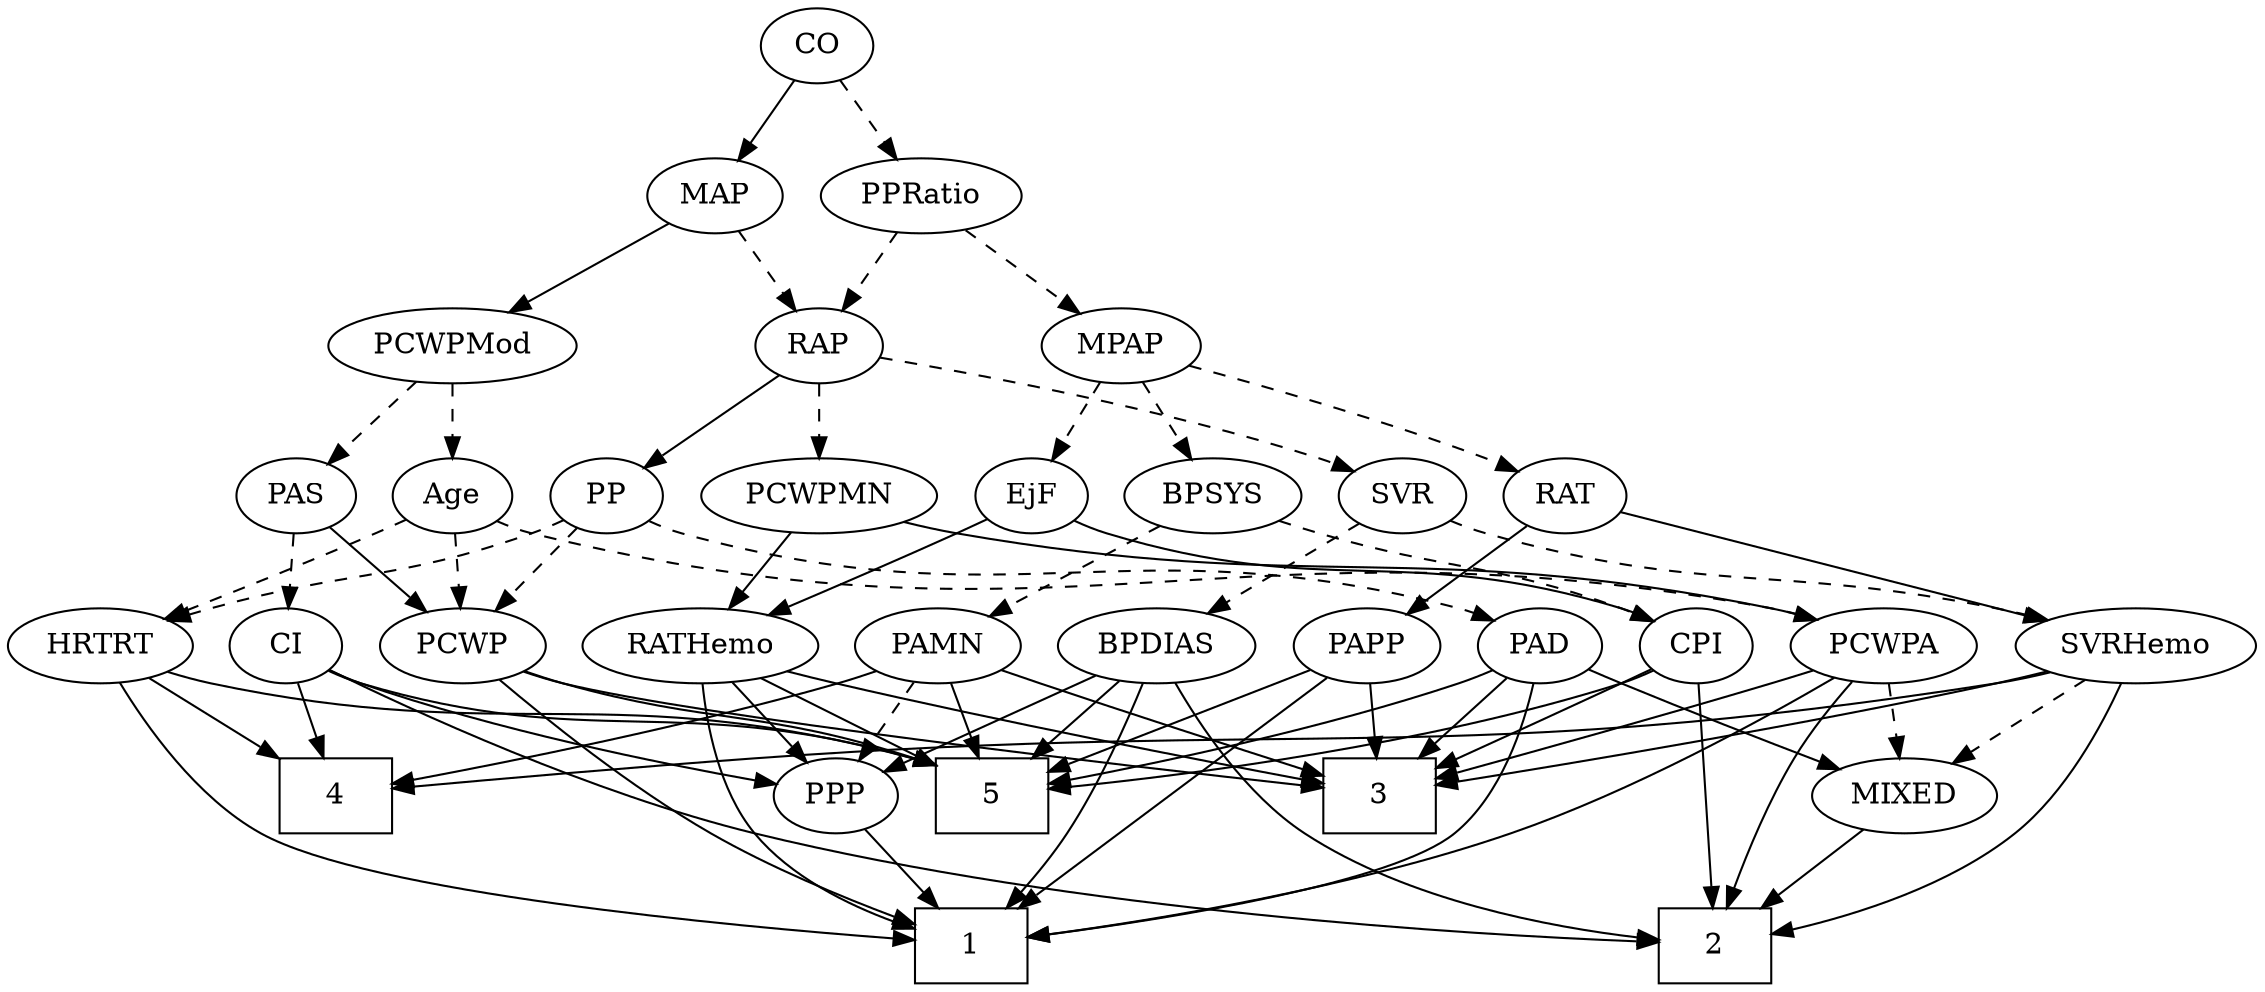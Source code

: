 strict digraph {
	graph [bb="0,0,997.84,468"];
	node [label="\N"];
	1	[height=0.5,
		pos="551.6,18",
		shape=box,
		width=0.75];
	2	[height=0.5,
		pos="407.6,18",
		shape=box,
		width=0.75];
	3	[height=0.5,
		pos="496.6,90",
		shape=box,
		width=0.75];
	4	[height=0.5,
		pos="386.6,90",
		shape=box,
		width=0.75];
	5	[height=0.5,
		pos="568.6,90",
		shape=box,
		width=0.75];
	Age	[height=0.5,
		pos="261.6,234",
		width=0.75];
	PCWPA	[height=0.5,
		pos="41.596,162",
		width=1.1555];
	Age -> PCWPA	[pos="e,73.398,173.7 237.49,225.59 204.66,215.46 144.09,196.65 92.596,180 89.488,178.99 86.277,177.95 83.048,176.89",
		style=dashed];
	PCWP	[height=0.5,
		pos="427.6,162",
		width=0.97491];
	Age -> PCWP	[pos="e,400.53,173.54 282.83,222.74 287.66,220.47 292.79,218.11 297.6,216 328.86,202.26 364.84,187.68 391.01,177.3",
		style=dashed];
	HRTRT	[height=0.5,
		pos="334.6,162",
		width=1.1013];
	Age -> HRTRT	[pos="e,318.32,178.61 276.37,218.83 286.25,209.36 299.48,196.67 310.83,185.79",
		style=dashed];
	EjF	[height=0.5,
		pos="835.6,234",
		width=0.75];
	RATHemo	[height=0.5,
		pos="845.6,162",
		width=1.3721];
	EjF -> RATHemo	[pos="e,843.13,180.28 838.02,216.05 839.12,208.35 840.45,199.03 841.69,190.36",
		style=solid];
	CPI	[height=0.5,
		pos="751.6,162",
		width=0.75];
	EjF -> CPI	[pos="e,767.74,176.46 819.4,219.5 806.97,209.14 789.61,194.67 775.56,182.97",
		style=solid];
	RAP	[height=0.5,
		pos="501.6,306",
		width=0.77632];
	SVR	[height=0.5,
		pos="596.6,234",
		width=0.77632];
	RAP -> SVR	[pos="e,578.81,248.11 519.47,291.83 533.93,281.18 554.49,266.02 570.75,254.04",
		style=dashed];
	PCWPMN	[height=0.5,
		pos="500.6,234",
		width=1.3902];
	RAP -> PCWPMN	[pos="e,500.84,252.1 501.35,287.7 501.24,279.98 501.11,270.71 500.98,262.11",
		style=dashed];
	PP	[height=0.5,
		pos="333.6,234",
		width=0.75];
	RAP -> PP	[pos="e,354.79,245.35 479.79,294.68 474.83,292.42 469.55,290.07 464.6,288 422.95,270.56 411.15,269.65 369.6,252 367.78,251.23 365.93,250.42 \
364.06,249.59",
		style=solid];
	MIXED	[height=0.5,
		pos="225.6,90",
		width=1.1193];
	MIXED -> 2	[pos="e,380.34,29.482 255.24,77.597 286.78,65.468 336.72,46.261 370.76,33.168",
		style=solid];
	MPAP	[height=0.5,
		pos="710.6,306",
		width=0.97491];
	MPAP -> EjF	[pos="e,815.3,246.37 733.52,292.16 754,280.7 784.1,263.84 806.31,251.4",
		style=dashed];
	BPSYS	[height=0.5,
		pos="752.6,234",
		width=1.0471];
	MPAP -> BPSYS	[pos="e,742.71,251.47 720.55,288.41 725.62,279.95 731.9,269.49 737.55,260.08",
		style=dashed];
	RAT	[height=0.5,
		pos="669.6,234",
		width=0.75827];
	MPAP -> RAT	[pos="e,678.96,250.99 700.88,288.41 695.86,279.83 689.62,269.19 684.05,259.67",
		style=dashed];
	PAMN	[height=0.5,
		pos="516.6,162",
		width=1.011];
	BPSYS -> PAMN	[pos="e,544.03,173.94 723.92,222.1 717.9,219.96 711.57,217.82 705.6,216 642.5,196.76 624.56,199.69 561.6,180 559,179.19 556.33,178.3 553.65,\
177.38",
		style=dashed];
	BPSYS -> CPI	[pos="e,751.84,180.1 752.35,215.7 752.24,207.98 752.11,198.71 751.98,190.11",
		style=dashed];
	PAD	[height=0.5,
		pos="248.6,162",
		width=0.79437];
	PAD -> 1	[pos="e,524.53,23.508 258.92,145.16 272.91,124.99 299.85,90.532 331.6,72 362.44,53.999 460.41,34.839 514.62,25.242",
		style=solid];
	PAD -> 3	[pos="e,469.28,97.199 270.63,150.07 275.49,147.89 280.66,145.74 285.6,144 317.49,132.77 408,111.32 459.52,99.442",
		style=solid];
	PAD -> 5	[pos="e,541.41,104.86 270.11,149.87 275.09,147.64 280.44,145.52 285.6,144 388.86,113.44 424.31,138.48 531.51,107.79",
		style=solid];
	PAD -> MIXED	[pos="e,231.27,108.28 243.03,144.05 240.44,136.18 237.3,126.62 234.4,117.79",
		style=solid];
	CO	[height=0.5,
		pos="501.6,450",
		width=0.75];
	MAP	[height=0.5,
		pos="457.6,378",
		width=0.84854];
	CO -> MAP	[pos="e,467.85,395.31 491.61,433.12 486.18,424.47 479.33,413.58 473.21,403.83",
		style=solid];
	PPRatio	[height=0.5,
		pos="545.6,378",
		width=1.1013];
	CO -> PPRatio	[pos="e,535.04,395.8 511.58,433.12 516.88,424.68 523.53,414.1 529.54,404.55",
		style=dashed];
	PAS	[height=0.5,
		pos="405.6,234",
		width=0.75];
	PAS -> PCWP	[pos="e,422.17,180.28 410.92,216.05 413.37,208.26 416.34,198.82 419.09,190.08",
		style=solid];
	CI	[height=0.5,
		pos="679.6,162",
		width=0.75];
	PAS -> CI	[pos="e,659.04,173.85 426.16,222.15 431.11,219.86 436.46,217.64 441.6,216 528.48,188.29 556.72,207.71 643.6,180 645.52,179.39 647.48,178.69 \
649.43,177.94",
		style=dashed];
	PAMN -> 3	[pos="e,501.53,108.28 511.75,144.05 509.53,136.26 506.83,126.82 504.33,118.08",
		style=solid];
	PAMN -> 4	[pos="e,413.89,105.7 492.75,148.16 473.17,137.62 445.11,122.51 422.76,110.48",
		style=solid];
	PAMN -> 5	[pos="e,555.88,108.12 528.66,144.76 534.9,136.35 542.68,125.89 549.7,116.44",
		style=solid];
	PPP	[height=0.5,
		pos="754.6,90",
		width=0.75];
	PAMN -> PPP	[pos="e,729.7,97.046 544.06,150.16 549.82,148.02 555.88,145.86 561.6,144 616.34,126.18 681.07,109.23 719.93,99.482",
		style=dashed];
	RATHemo -> 1	[pos="e,578.68,18.43 839.81,144.03 831.95,123.66 815.92,89.99 790.6,72 729.46,28.564 639.06,19.826 588.78,18.59",
		style=solid];
	RATHemo -> 3	[pos="e,523.78,104.87 809.6,149.57 802.37,147.52 794.78,145.55 787.6,144 678.89,120.52 644.21,139.66 533.64,107.79",
		style=solid];
	RATHemo -> 5	[pos="e,595.67,97.115 808.85,149.94 801.81,147.91 794.49,145.84 787.6,144 723.92,126.97 649.2,109.4 605.55,99.376",
		style=solid];
	RATHemo -> PPP	[pos="e,771.68,104.14 825.4,145.46 811.92,135.09 794.09,121.38 779.7,110.31",
		style=solid];
	CPI -> 2	[pos="e,434.81,23.739 737.53,146.6 717.3,126.74 677.94,91.226 637.6,72 603.73,55.862 500.65,35.696 444.69,25.519",
		style=solid];
	CPI -> 3	[pos="e,523.83,104.71 731.01,150.22 726.06,147.92 720.72,145.68 715.6,144 639.93,119.12 613.41,132.72 533.81,107.93",
		style=solid];
	CPI -> 5	[pos="e,595.71,99.913 730.43,150.59 725.59,148.33 720.45,146.01 715.6,144 678.57,128.62 635.3,113.34 605.34,103.16",
		style=solid];
	SVRHemo	[height=0.5,
		pos="151.6,162",
		width=1.3902];
	RAT -> SVRHemo	[pos="e,187.52,174.56 649.14,221.81 644.18,219.53 638.8,217.4 633.6,216 451.41,166.94 396.14,214.28 210.6,180 206.23,179.19 201.73,178.2 \
197.24,177.1",
		style=solid];
	PAPP	[height=0.5,
		pos="602.6,162",
		width=0.88464];
	RAT -> PAPP	[pos="e,617.39,178.46 655.71,218.5 646.71,209.09 634.78,196.63 624.51,185.9",
		style=solid];
	SVR -> SVRHemo	[pos="e,187.86,174.54 575.52,221.88 570.43,219.6 564.92,217.45 559.6,216 409.18,174.9 363.68,209.7 210.6,180 206.42,179.19 202.11,178.22 \
197.81,177.15",
		style=dashed];
	BPDIAS	[height=0.5,
		pos="955.6,162",
		width=1.1735];
	SVR -> BPDIAS	[pos="e,924.51,174.19 617.7,222 622.8,219.71 628.3,217.53 633.6,216 749.89,182.36 785.57,206.92 903.6,180 907.24,179.17 910.99,178.19 \
914.72,177.14",
		style=dashed];
	PCWPMod	[height=0.5,
		pos="403.6,306",
		width=1.4443];
	PCWPMod -> Age	[pos="e,282.89,245.5 374.86,290.83 350.82,278.98 316.62,262.12 292.1,250.04",
		style=dashed];
	PCWPMod -> PAS	[pos="e,405.11,252.1 404.09,287.7 404.31,279.98 404.58,270.71 404.82,262.11",
		style=dashed];
	PCWPA -> 1	[pos="e,524.55,23.428 69.783,148.65 90.337,139 118.37,124.5 140.6,108 158.77,94.515 156.32,82.04 176.6,72 283.91,18.872 325.11,53.31 443.6,\
36 467.21,32.549 493.69,28.387 514.52,25.044",
		style=solid];
	PCWPA -> 2	[pos="e,380.35,20.561 56.666,145.1 76.791,124.87 114.47,90.352 153.6,72 225.56,38.246 318.99,25.843 370.11,21.395",
		style=solid];
	PCWPA -> 3	[pos="e,469.34,98.066 72.045,149.68 78.741,147.52 85.849,145.47 92.596,144 236.73,112.49 277.12,132.56 422.6,108 434.66,105.96 447.7,103.17 \
459.43,100.43",
		style=solid];
	PCWPA -> MIXED	[pos="e,195.78,102.34 71.98,149.44 103.2,137.57 151.92,119.03 186.11,106.02",
		style=dashed];
	PCWPMN -> RATHemo	[pos="e,809.58,174.33 537.24,221.68 544.6,219.62 552.31,217.62 559.6,216 659.74,193.76 687.5,202.47 787.6,180 791.52,179.12 795.56,178.12 \
799.6,177.06",
		style=solid];
	PCWPMN -> PCWPA	[pos="e,72.038,174.35 464.33,221.46 456.87,219.39 449.03,217.44 441.6,216 288.52,186.3 245.03,212.85 92.596,180 89.01,179.23 85.322,178.29 \
81.648,177.26",
		style=solid];
	SVRHemo -> 2	[pos="e,380.29,21.786 151.48,143.99 152.3,123.89 156.84,90.821 176.6,72 204.08,45.814 311.95,29.842 370.05,22.964",
		style=solid];
	SVRHemo -> 3	[pos="e,469.27,97.674 188.57,149.66 195.83,147.63 203.43,145.64 210.6,144 303.77,122.74 328.87,126.71 422.6,108 434.59,105.61 447.62,102.71 \
459.35,99.997",
		style=solid];
	SVRHemo -> 4	[pos="e,359.42,99.094 188.83,149.91 232.9,136.78 305.81,115.06 349.72,101.98",
		style=solid];
	SVRHemo -> MIXED	[pos="e,209.04,106.67 168.76,144.76 178.52,135.53 190.89,123.83 201.59,113.7",
		style=dashed];
	BPDIAS -> 1	[pos="e,578.93,20.884 937.26,145.5 912.45,125.37 866.06,90.618 820.6,72 741.93,39.783 642.1,26.723 588.93,21.77",
		style=solid];
	BPDIAS -> 2	[pos="e,434.64,23.456 923.77,150.06 890.34,138.26 840.35,119.59 823.6,108 805.75,95.649 809.85,82.014 790.6,72 681.23,15.132 637.6,53.585 \
515.6,36 491.97,32.595 465.5,28.433 444.67,25.079",
		style=solid];
	BPDIAS -> 5	[pos="e,595.81,93.818 924.2,149.85 917.46,147.7 910.34,145.62 903.6,144 796.99,118.31 668.21,101.95 605.93,94.941",
		style=solid];
	BPDIAS -> PPP	[pos="e,776.61,100.47 923.12,150.38 879.98,136.26 807.77,112.53 795.6,108 792.49,106.84 789.27,105.6 786.07,104.32",
		style=solid];
	MAP -> RAP	[pos="e,491.45,323.15 467.8,360.76 473.19,352.19 479.91,341.49 485.94,331.9",
		style=dashed];
	MAP -> PCWPMod	[pos="e,416.55,323.8 445.34,361.12 438.7,352.51 430.34,341.67 422.85,331.96",
		style=solid];
	PP -> PAD	[pos="e,265.22,176.69 317.21,219.5 304.71,209.21 287.28,194.86 273.12,183.2",
		style=dashed];
	PP -> PCWP	[pos="e,408.38,177.31 351.28,219.83 365.01,209.61 384.3,195.24 400.05,183.51",
		style=dashed];
	PP -> HRTRT	[pos="e,334.35,180.1 333.84,215.7 333.95,207.98 334.09,198.71 334.21,190.11",
		style=dashed];
	PPP -> 1	[pos="e,578.76,27.186 732.59,79.511 726.48,76.975 719.81,74.301 713.6,72 671.09,56.263 621.46,40.386 588.45,30.169",
		style=solid];
	PPRatio -> RAP	[pos="e,511.65,322.99 535.17,360.41 529.78,351.83 523.09,341.19 517.1,331.67",
		style=dashed];
	PPRatio -> MPAP	[pos="e,684.38,318.12 573.59,365.13 601.55,353.26 644.62,334.99 675,322.1",
		style=dashed];
	PCWP -> 1	[pos="e,524.31,28.987 430.37,143.85 434.24,124.52 442.88,93.062 460.6,72 475.03,54.842 496.51,41.961 514.98,33.196",
		style=solid];
	PCWP -> 3	[pos="e,479.38,108.46 442.91,145.46 451.52,136.73 462.46,125.63 472.21,115.74",
		style=solid];
	PCWP -> 5	[pos="e,541.3,104.55 451.84,148.97 473.9,138.01 506.78,121.69 532.04,109.15",
		style=solid];
	CI -> 2	[pos="e,434.84,24.224 670.36,144.92 657.97,124.81 634.09,90.766 604.6,72 578.16,55.181 494.18,36.296 444.81,26.234",
		style=solid];
	CI -> 4	[pos="e,413.61,97.422 659.01,150.22 654.06,147.92 648.72,145.68 643.6,144 564.85,118.11 541.67,125.28 460.6,108 448.53,105.43 435.4,102.46 \
423.59,99.74",
		style=solid];
	CI -> 5	[pos="e,595.73,108.11 660.51,148.97 645.1,139.25 622.98,125.3 604.31,113.52",
		style=solid];
	CI -> PPP	[pos="e,739.44,105.14 694.77,146.83 705.45,136.87 719.92,123.37 731.95,112.14",
		style=solid];
	PAPP -> 1	[pos="e,576.07,36.232 606.94,143.85 610.75,125.36 614.3,95.417 604.6,72 600.05,61.028 592.01,51.143 583.55,42.964",
		style=solid];
	PAPP -> 3	[pos="e,522.46,108.08 582.66,147.83 568.15,138.26 548.15,125.05 531.08,113.77",
		style=solid];
	PAPP -> 5	[pos="e,577.07,108.45 594.54,144.41 590.63,136.37 585.85,126.51 581.45,117.47",
		style=solid];
	HRTRT -> 1	[pos="e,524.6,22.508 332.65,143.9 331.39,124.04 332.6,91.495 350.6,72 372.58,48.184 462.67,31.696 514.47,23.978",
		style=solid];
	HRTRT -> 4	[pos="e,373.88,108.12 346.66,144.76 352.9,136.35 360.68,125.89 367.7,116.44",
		style=solid];
	HRTRT -> 5	[pos="e,541.32,104.58 364.51,150.11 370.78,147.97 377.38,145.83 383.6,144 446.03,125.67 466.51,130.19 531.8,107.91",
		style=solid];
}
